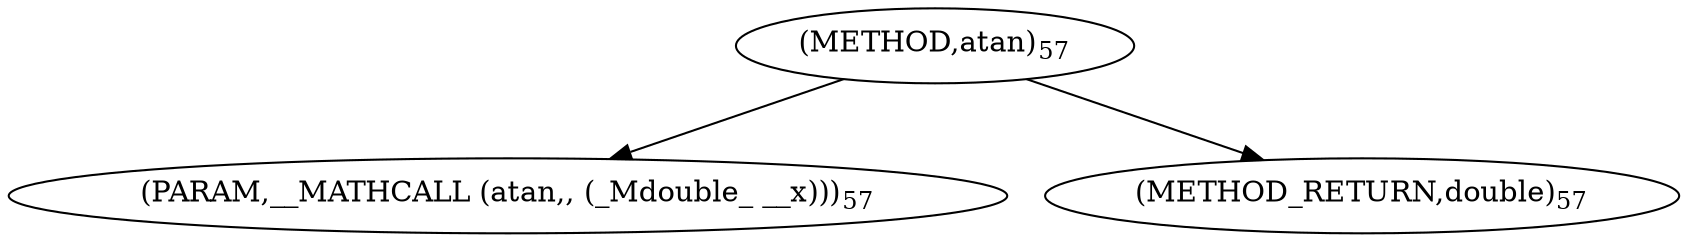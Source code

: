 digraph "atan" {  
"6242" [label = <(METHOD,atan)<SUB>57</SUB>> ]
"6243" [label = <(PARAM,__MATHCALL (atan,, (_Mdouble_ __x)))<SUB>57</SUB>> ]
"6244" [label = <(METHOD_RETURN,double)<SUB>57</SUB>> ]
  "6242" -> "6243" 
  "6242" -> "6244" 
}
